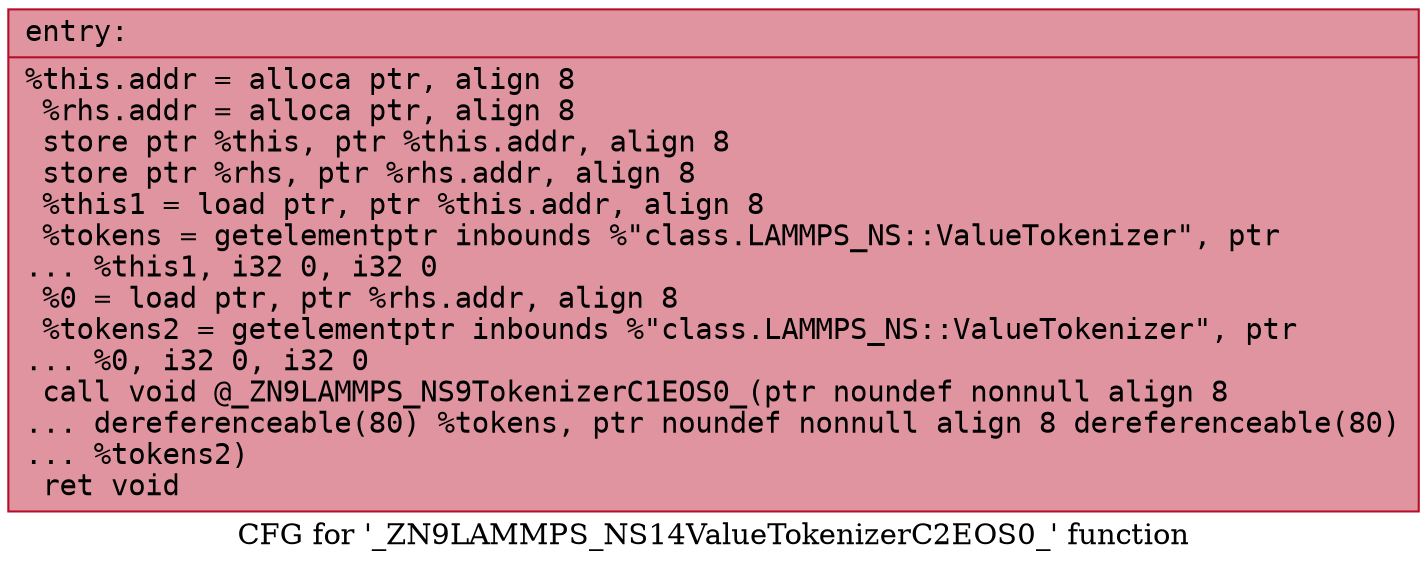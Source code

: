 digraph "CFG for '_ZN9LAMMPS_NS14ValueTokenizerC2EOS0_' function" {
	label="CFG for '_ZN9LAMMPS_NS14ValueTokenizerC2EOS0_' function";

	Node0x55ce20bda500 [shape=record,color="#b70d28ff", style=filled, fillcolor="#b70d2870" fontname="Courier",label="{entry:\l|  %this.addr = alloca ptr, align 8\l  %rhs.addr = alloca ptr, align 8\l  store ptr %this, ptr %this.addr, align 8\l  store ptr %rhs, ptr %rhs.addr, align 8\l  %this1 = load ptr, ptr %this.addr, align 8\l  %tokens = getelementptr inbounds %\"class.LAMMPS_NS::ValueTokenizer\", ptr\l... %this1, i32 0, i32 0\l  %0 = load ptr, ptr %rhs.addr, align 8\l  %tokens2 = getelementptr inbounds %\"class.LAMMPS_NS::ValueTokenizer\", ptr\l... %0, i32 0, i32 0\l  call void @_ZN9LAMMPS_NS9TokenizerC1EOS0_(ptr noundef nonnull align 8\l... dereferenceable(80) %tokens, ptr noundef nonnull align 8 dereferenceable(80)\l... %tokens2)\l  ret void\l}"];
}
